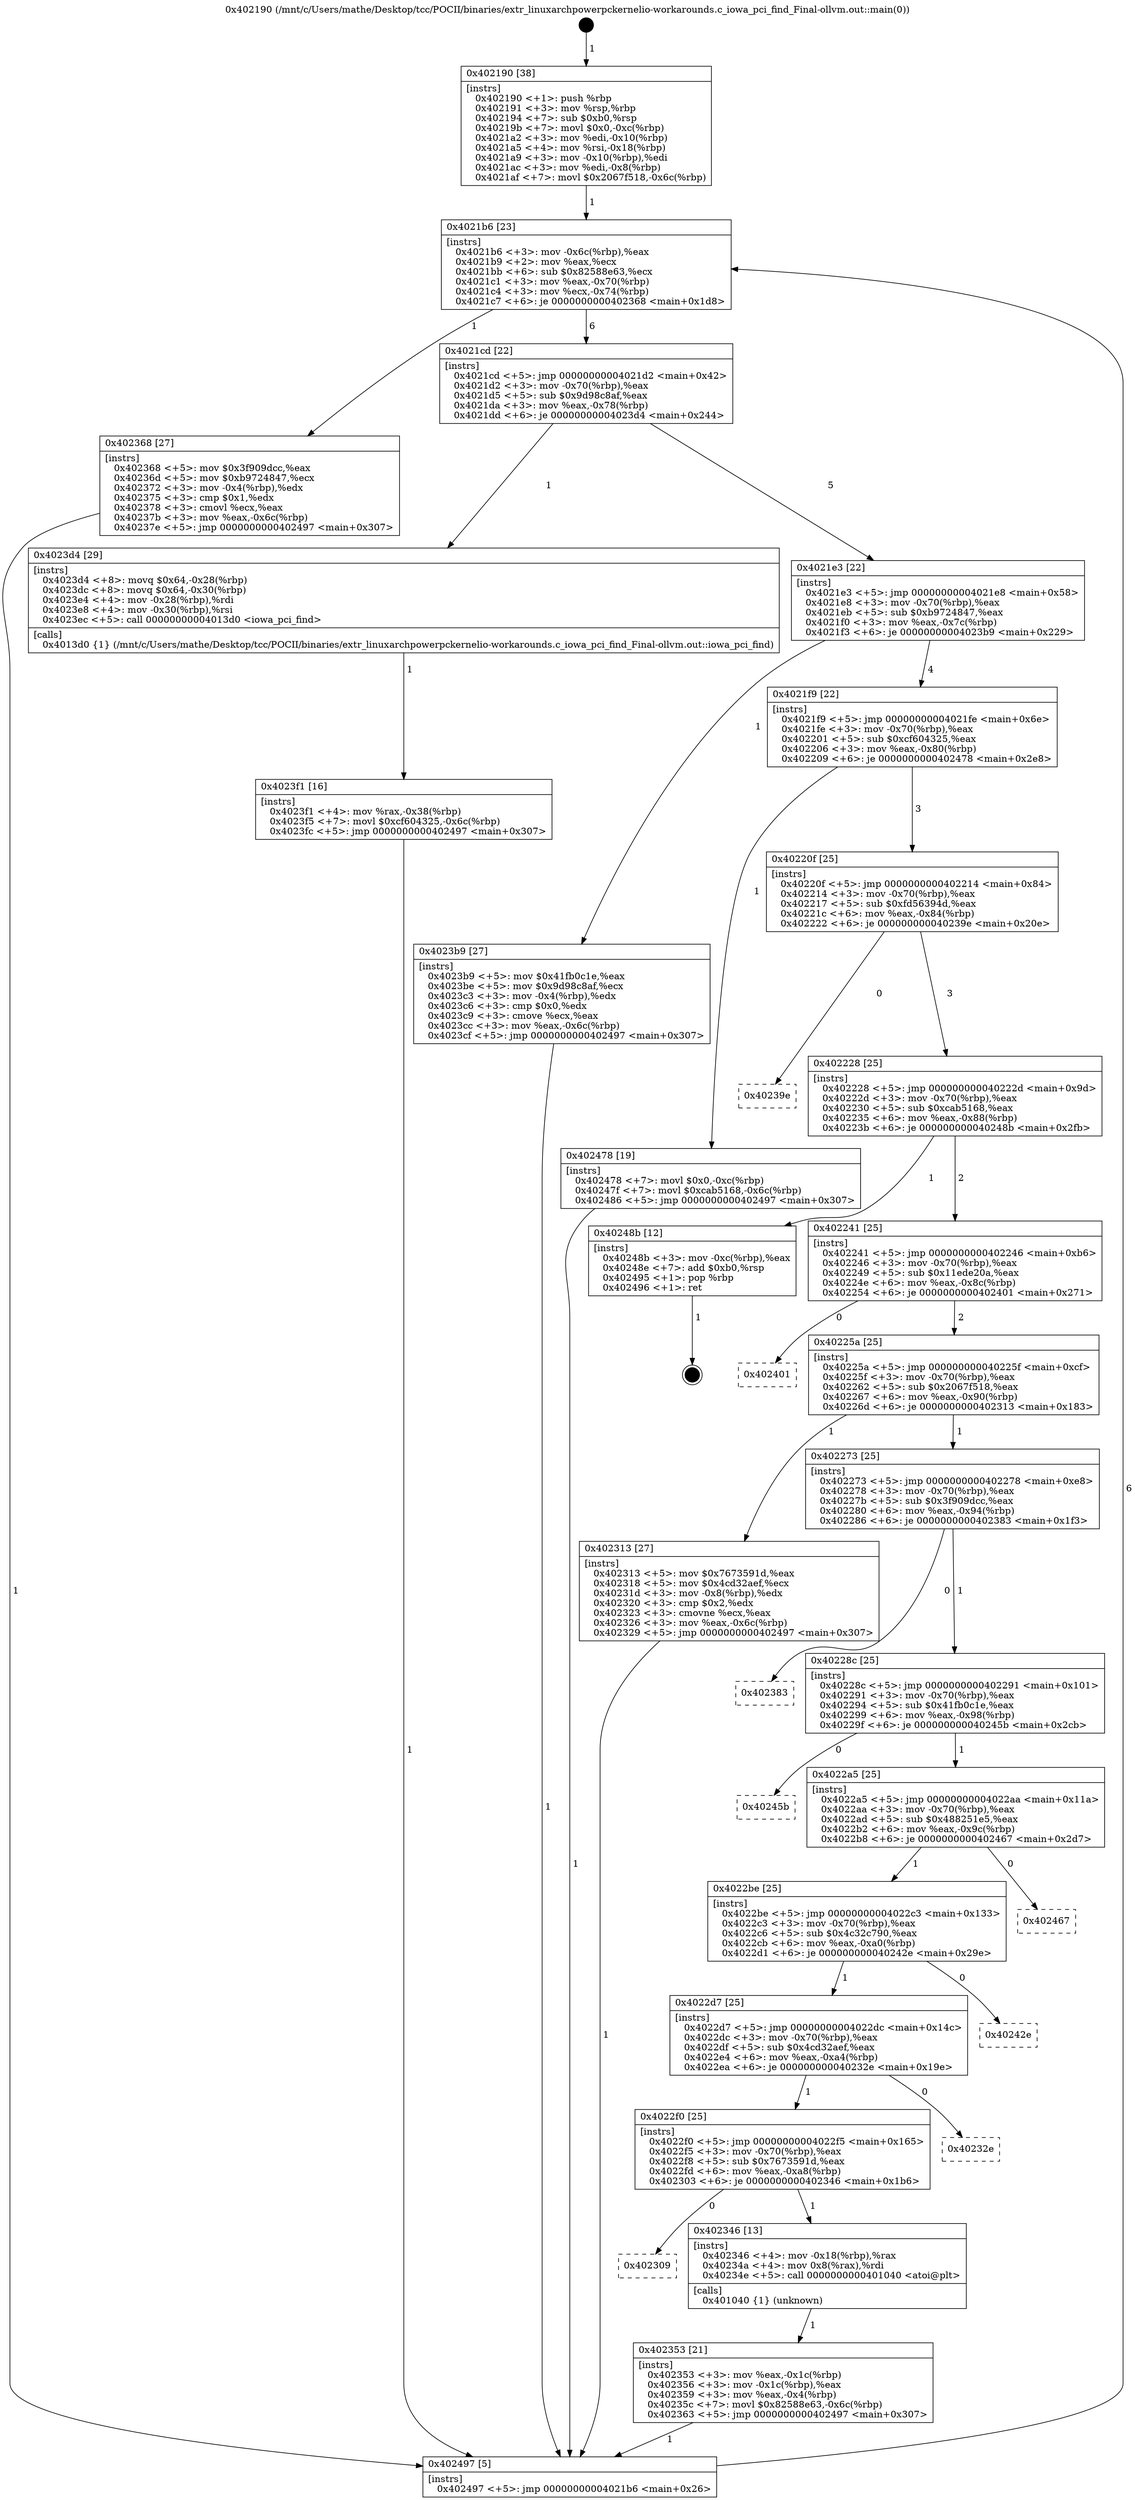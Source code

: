 digraph "0x402190" {
  label = "0x402190 (/mnt/c/Users/mathe/Desktop/tcc/POCII/binaries/extr_linuxarchpowerpckernelio-workarounds.c_iowa_pci_find_Final-ollvm.out::main(0))"
  labelloc = "t"
  node[shape=record]

  Entry [label="",width=0.3,height=0.3,shape=circle,fillcolor=black,style=filled]
  "0x4021b6" [label="{
     0x4021b6 [23]\l
     | [instrs]\l
     &nbsp;&nbsp;0x4021b6 \<+3\>: mov -0x6c(%rbp),%eax\l
     &nbsp;&nbsp;0x4021b9 \<+2\>: mov %eax,%ecx\l
     &nbsp;&nbsp;0x4021bb \<+6\>: sub $0x82588e63,%ecx\l
     &nbsp;&nbsp;0x4021c1 \<+3\>: mov %eax,-0x70(%rbp)\l
     &nbsp;&nbsp;0x4021c4 \<+3\>: mov %ecx,-0x74(%rbp)\l
     &nbsp;&nbsp;0x4021c7 \<+6\>: je 0000000000402368 \<main+0x1d8\>\l
  }"]
  "0x402368" [label="{
     0x402368 [27]\l
     | [instrs]\l
     &nbsp;&nbsp;0x402368 \<+5\>: mov $0x3f909dcc,%eax\l
     &nbsp;&nbsp;0x40236d \<+5\>: mov $0xb9724847,%ecx\l
     &nbsp;&nbsp;0x402372 \<+3\>: mov -0x4(%rbp),%edx\l
     &nbsp;&nbsp;0x402375 \<+3\>: cmp $0x1,%edx\l
     &nbsp;&nbsp;0x402378 \<+3\>: cmovl %ecx,%eax\l
     &nbsp;&nbsp;0x40237b \<+3\>: mov %eax,-0x6c(%rbp)\l
     &nbsp;&nbsp;0x40237e \<+5\>: jmp 0000000000402497 \<main+0x307\>\l
  }"]
  "0x4021cd" [label="{
     0x4021cd [22]\l
     | [instrs]\l
     &nbsp;&nbsp;0x4021cd \<+5\>: jmp 00000000004021d2 \<main+0x42\>\l
     &nbsp;&nbsp;0x4021d2 \<+3\>: mov -0x70(%rbp),%eax\l
     &nbsp;&nbsp;0x4021d5 \<+5\>: sub $0x9d98c8af,%eax\l
     &nbsp;&nbsp;0x4021da \<+3\>: mov %eax,-0x78(%rbp)\l
     &nbsp;&nbsp;0x4021dd \<+6\>: je 00000000004023d4 \<main+0x244\>\l
  }"]
  Exit [label="",width=0.3,height=0.3,shape=circle,fillcolor=black,style=filled,peripheries=2]
  "0x4023d4" [label="{
     0x4023d4 [29]\l
     | [instrs]\l
     &nbsp;&nbsp;0x4023d4 \<+8\>: movq $0x64,-0x28(%rbp)\l
     &nbsp;&nbsp;0x4023dc \<+8\>: movq $0x64,-0x30(%rbp)\l
     &nbsp;&nbsp;0x4023e4 \<+4\>: mov -0x28(%rbp),%rdi\l
     &nbsp;&nbsp;0x4023e8 \<+4\>: mov -0x30(%rbp),%rsi\l
     &nbsp;&nbsp;0x4023ec \<+5\>: call 00000000004013d0 \<iowa_pci_find\>\l
     | [calls]\l
     &nbsp;&nbsp;0x4013d0 \{1\} (/mnt/c/Users/mathe/Desktop/tcc/POCII/binaries/extr_linuxarchpowerpckernelio-workarounds.c_iowa_pci_find_Final-ollvm.out::iowa_pci_find)\l
  }"]
  "0x4021e3" [label="{
     0x4021e3 [22]\l
     | [instrs]\l
     &nbsp;&nbsp;0x4021e3 \<+5\>: jmp 00000000004021e8 \<main+0x58\>\l
     &nbsp;&nbsp;0x4021e8 \<+3\>: mov -0x70(%rbp),%eax\l
     &nbsp;&nbsp;0x4021eb \<+5\>: sub $0xb9724847,%eax\l
     &nbsp;&nbsp;0x4021f0 \<+3\>: mov %eax,-0x7c(%rbp)\l
     &nbsp;&nbsp;0x4021f3 \<+6\>: je 00000000004023b9 \<main+0x229\>\l
  }"]
  "0x4023f1" [label="{
     0x4023f1 [16]\l
     | [instrs]\l
     &nbsp;&nbsp;0x4023f1 \<+4\>: mov %rax,-0x38(%rbp)\l
     &nbsp;&nbsp;0x4023f5 \<+7\>: movl $0xcf604325,-0x6c(%rbp)\l
     &nbsp;&nbsp;0x4023fc \<+5\>: jmp 0000000000402497 \<main+0x307\>\l
  }"]
  "0x4023b9" [label="{
     0x4023b9 [27]\l
     | [instrs]\l
     &nbsp;&nbsp;0x4023b9 \<+5\>: mov $0x41fb0c1e,%eax\l
     &nbsp;&nbsp;0x4023be \<+5\>: mov $0x9d98c8af,%ecx\l
     &nbsp;&nbsp;0x4023c3 \<+3\>: mov -0x4(%rbp),%edx\l
     &nbsp;&nbsp;0x4023c6 \<+3\>: cmp $0x0,%edx\l
     &nbsp;&nbsp;0x4023c9 \<+3\>: cmove %ecx,%eax\l
     &nbsp;&nbsp;0x4023cc \<+3\>: mov %eax,-0x6c(%rbp)\l
     &nbsp;&nbsp;0x4023cf \<+5\>: jmp 0000000000402497 \<main+0x307\>\l
  }"]
  "0x4021f9" [label="{
     0x4021f9 [22]\l
     | [instrs]\l
     &nbsp;&nbsp;0x4021f9 \<+5\>: jmp 00000000004021fe \<main+0x6e\>\l
     &nbsp;&nbsp;0x4021fe \<+3\>: mov -0x70(%rbp),%eax\l
     &nbsp;&nbsp;0x402201 \<+5\>: sub $0xcf604325,%eax\l
     &nbsp;&nbsp;0x402206 \<+3\>: mov %eax,-0x80(%rbp)\l
     &nbsp;&nbsp;0x402209 \<+6\>: je 0000000000402478 \<main+0x2e8\>\l
  }"]
  "0x402353" [label="{
     0x402353 [21]\l
     | [instrs]\l
     &nbsp;&nbsp;0x402353 \<+3\>: mov %eax,-0x1c(%rbp)\l
     &nbsp;&nbsp;0x402356 \<+3\>: mov -0x1c(%rbp),%eax\l
     &nbsp;&nbsp;0x402359 \<+3\>: mov %eax,-0x4(%rbp)\l
     &nbsp;&nbsp;0x40235c \<+7\>: movl $0x82588e63,-0x6c(%rbp)\l
     &nbsp;&nbsp;0x402363 \<+5\>: jmp 0000000000402497 \<main+0x307\>\l
  }"]
  "0x402478" [label="{
     0x402478 [19]\l
     | [instrs]\l
     &nbsp;&nbsp;0x402478 \<+7\>: movl $0x0,-0xc(%rbp)\l
     &nbsp;&nbsp;0x40247f \<+7\>: movl $0xcab5168,-0x6c(%rbp)\l
     &nbsp;&nbsp;0x402486 \<+5\>: jmp 0000000000402497 \<main+0x307\>\l
  }"]
  "0x40220f" [label="{
     0x40220f [25]\l
     | [instrs]\l
     &nbsp;&nbsp;0x40220f \<+5\>: jmp 0000000000402214 \<main+0x84\>\l
     &nbsp;&nbsp;0x402214 \<+3\>: mov -0x70(%rbp),%eax\l
     &nbsp;&nbsp;0x402217 \<+5\>: sub $0xfd56394d,%eax\l
     &nbsp;&nbsp;0x40221c \<+6\>: mov %eax,-0x84(%rbp)\l
     &nbsp;&nbsp;0x402222 \<+6\>: je 000000000040239e \<main+0x20e\>\l
  }"]
  "0x402309" [label="{
     0x402309\l
  }", style=dashed]
  "0x40239e" [label="{
     0x40239e\l
  }", style=dashed]
  "0x402228" [label="{
     0x402228 [25]\l
     | [instrs]\l
     &nbsp;&nbsp;0x402228 \<+5\>: jmp 000000000040222d \<main+0x9d\>\l
     &nbsp;&nbsp;0x40222d \<+3\>: mov -0x70(%rbp),%eax\l
     &nbsp;&nbsp;0x402230 \<+5\>: sub $0xcab5168,%eax\l
     &nbsp;&nbsp;0x402235 \<+6\>: mov %eax,-0x88(%rbp)\l
     &nbsp;&nbsp;0x40223b \<+6\>: je 000000000040248b \<main+0x2fb\>\l
  }"]
  "0x402346" [label="{
     0x402346 [13]\l
     | [instrs]\l
     &nbsp;&nbsp;0x402346 \<+4\>: mov -0x18(%rbp),%rax\l
     &nbsp;&nbsp;0x40234a \<+4\>: mov 0x8(%rax),%rdi\l
     &nbsp;&nbsp;0x40234e \<+5\>: call 0000000000401040 \<atoi@plt\>\l
     | [calls]\l
     &nbsp;&nbsp;0x401040 \{1\} (unknown)\l
  }"]
  "0x40248b" [label="{
     0x40248b [12]\l
     | [instrs]\l
     &nbsp;&nbsp;0x40248b \<+3\>: mov -0xc(%rbp),%eax\l
     &nbsp;&nbsp;0x40248e \<+7\>: add $0xb0,%rsp\l
     &nbsp;&nbsp;0x402495 \<+1\>: pop %rbp\l
     &nbsp;&nbsp;0x402496 \<+1\>: ret\l
  }"]
  "0x402241" [label="{
     0x402241 [25]\l
     | [instrs]\l
     &nbsp;&nbsp;0x402241 \<+5\>: jmp 0000000000402246 \<main+0xb6\>\l
     &nbsp;&nbsp;0x402246 \<+3\>: mov -0x70(%rbp),%eax\l
     &nbsp;&nbsp;0x402249 \<+5\>: sub $0x11ede20a,%eax\l
     &nbsp;&nbsp;0x40224e \<+6\>: mov %eax,-0x8c(%rbp)\l
     &nbsp;&nbsp;0x402254 \<+6\>: je 0000000000402401 \<main+0x271\>\l
  }"]
  "0x4022f0" [label="{
     0x4022f0 [25]\l
     | [instrs]\l
     &nbsp;&nbsp;0x4022f0 \<+5\>: jmp 00000000004022f5 \<main+0x165\>\l
     &nbsp;&nbsp;0x4022f5 \<+3\>: mov -0x70(%rbp),%eax\l
     &nbsp;&nbsp;0x4022f8 \<+5\>: sub $0x7673591d,%eax\l
     &nbsp;&nbsp;0x4022fd \<+6\>: mov %eax,-0xa8(%rbp)\l
     &nbsp;&nbsp;0x402303 \<+6\>: je 0000000000402346 \<main+0x1b6\>\l
  }"]
  "0x402401" [label="{
     0x402401\l
  }", style=dashed]
  "0x40225a" [label="{
     0x40225a [25]\l
     | [instrs]\l
     &nbsp;&nbsp;0x40225a \<+5\>: jmp 000000000040225f \<main+0xcf\>\l
     &nbsp;&nbsp;0x40225f \<+3\>: mov -0x70(%rbp),%eax\l
     &nbsp;&nbsp;0x402262 \<+5\>: sub $0x2067f518,%eax\l
     &nbsp;&nbsp;0x402267 \<+6\>: mov %eax,-0x90(%rbp)\l
     &nbsp;&nbsp;0x40226d \<+6\>: je 0000000000402313 \<main+0x183\>\l
  }"]
  "0x40232e" [label="{
     0x40232e\l
  }", style=dashed]
  "0x402313" [label="{
     0x402313 [27]\l
     | [instrs]\l
     &nbsp;&nbsp;0x402313 \<+5\>: mov $0x7673591d,%eax\l
     &nbsp;&nbsp;0x402318 \<+5\>: mov $0x4cd32aef,%ecx\l
     &nbsp;&nbsp;0x40231d \<+3\>: mov -0x8(%rbp),%edx\l
     &nbsp;&nbsp;0x402320 \<+3\>: cmp $0x2,%edx\l
     &nbsp;&nbsp;0x402323 \<+3\>: cmovne %ecx,%eax\l
     &nbsp;&nbsp;0x402326 \<+3\>: mov %eax,-0x6c(%rbp)\l
     &nbsp;&nbsp;0x402329 \<+5\>: jmp 0000000000402497 \<main+0x307\>\l
  }"]
  "0x402273" [label="{
     0x402273 [25]\l
     | [instrs]\l
     &nbsp;&nbsp;0x402273 \<+5\>: jmp 0000000000402278 \<main+0xe8\>\l
     &nbsp;&nbsp;0x402278 \<+3\>: mov -0x70(%rbp),%eax\l
     &nbsp;&nbsp;0x40227b \<+5\>: sub $0x3f909dcc,%eax\l
     &nbsp;&nbsp;0x402280 \<+6\>: mov %eax,-0x94(%rbp)\l
     &nbsp;&nbsp;0x402286 \<+6\>: je 0000000000402383 \<main+0x1f3\>\l
  }"]
  "0x402497" [label="{
     0x402497 [5]\l
     | [instrs]\l
     &nbsp;&nbsp;0x402497 \<+5\>: jmp 00000000004021b6 \<main+0x26\>\l
  }"]
  "0x402190" [label="{
     0x402190 [38]\l
     | [instrs]\l
     &nbsp;&nbsp;0x402190 \<+1\>: push %rbp\l
     &nbsp;&nbsp;0x402191 \<+3\>: mov %rsp,%rbp\l
     &nbsp;&nbsp;0x402194 \<+7\>: sub $0xb0,%rsp\l
     &nbsp;&nbsp;0x40219b \<+7\>: movl $0x0,-0xc(%rbp)\l
     &nbsp;&nbsp;0x4021a2 \<+3\>: mov %edi,-0x10(%rbp)\l
     &nbsp;&nbsp;0x4021a5 \<+4\>: mov %rsi,-0x18(%rbp)\l
     &nbsp;&nbsp;0x4021a9 \<+3\>: mov -0x10(%rbp),%edi\l
     &nbsp;&nbsp;0x4021ac \<+3\>: mov %edi,-0x8(%rbp)\l
     &nbsp;&nbsp;0x4021af \<+7\>: movl $0x2067f518,-0x6c(%rbp)\l
  }"]
  "0x4022d7" [label="{
     0x4022d7 [25]\l
     | [instrs]\l
     &nbsp;&nbsp;0x4022d7 \<+5\>: jmp 00000000004022dc \<main+0x14c\>\l
     &nbsp;&nbsp;0x4022dc \<+3\>: mov -0x70(%rbp),%eax\l
     &nbsp;&nbsp;0x4022df \<+5\>: sub $0x4cd32aef,%eax\l
     &nbsp;&nbsp;0x4022e4 \<+6\>: mov %eax,-0xa4(%rbp)\l
     &nbsp;&nbsp;0x4022ea \<+6\>: je 000000000040232e \<main+0x19e\>\l
  }"]
  "0x402383" [label="{
     0x402383\l
  }", style=dashed]
  "0x40228c" [label="{
     0x40228c [25]\l
     | [instrs]\l
     &nbsp;&nbsp;0x40228c \<+5\>: jmp 0000000000402291 \<main+0x101\>\l
     &nbsp;&nbsp;0x402291 \<+3\>: mov -0x70(%rbp),%eax\l
     &nbsp;&nbsp;0x402294 \<+5\>: sub $0x41fb0c1e,%eax\l
     &nbsp;&nbsp;0x402299 \<+6\>: mov %eax,-0x98(%rbp)\l
     &nbsp;&nbsp;0x40229f \<+6\>: je 000000000040245b \<main+0x2cb\>\l
  }"]
  "0x40242e" [label="{
     0x40242e\l
  }", style=dashed]
  "0x40245b" [label="{
     0x40245b\l
  }", style=dashed]
  "0x4022a5" [label="{
     0x4022a5 [25]\l
     | [instrs]\l
     &nbsp;&nbsp;0x4022a5 \<+5\>: jmp 00000000004022aa \<main+0x11a\>\l
     &nbsp;&nbsp;0x4022aa \<+3\>: mov -0x70(%rbp),%eax\l
     &nbsp;&nbsp;0x4022ad \<+5\>: sub $0x488251e5,%eax\l
     &nbsp;&nbsp;0x4022b2 \<+6\>: mov %eax,-0x9c(%rbp)\l
     &nbsp;&nbsp;0x4022b8 \<+6\>: je 0000000000402467 \<main+0x2d7\>\l
  }"]
  "0x4022be" [label="{
     0x4022be [25]\l
     | [instrs]\l
     &nbsp;&nbsp;0x4022be \<+5\>: jmp 00000000004022c3 \<main+0x133\>\l
     &nbsp;&nbsp;0x4022c3 \<+3\>: mov -0x70(%rbp),%eax\l
     &nbsp;&nbsp;0x4022c6 \<+5\>: sub $0x4c32c790,%eax\l
     &nbsp;&nbsp;0x4022cb \<+6\>: mov %eax,-0xa0(%rbp)\l
     &nbsp;&nbsp;0x4022d1 \<+6\>: je 000000000040242e \<main+0x29e\>\l
  }"]
  "0x402467" [label="{
     0x402467\l
  }", style=dashed]
  Entry -> "0x402190" [label=" 1"]
  "0x4021b6" -> "0x402368" [label=" 1"]
  "0x4021b6" -> "0x4021cd" [label=" 6"]
  "0x40248b" -> Exit [label=" 1"]
  "0x4021cd" -> "0x4023d4" [label=" 1"]
  "0x4021cd" -> "0x4021e3" [label=" 5"]
  "0x402478" -> "0x402497" [label=" 1"]
  "0x4021e3" -> "0x4023b9" [label=" 1"]
  "0x4021e3" -> "0x4021f9" [label=" 4"]
  "0x4023f1" -> "0x402497" [label=" 1"]
  "0x4021f9" -> "0x402478" [label=" 1"]
  "0x4021f9" -> "0x40220f" [label=" 3"]
  "0x4023d4" -> "0x4023f1" [label=" 1"]
  "0x40220f" -> "0x40239e" [label=" 0"]
  "0x40220f" -> "0x402228" [label=" 3"]
  "0x4023b9" -> "0x402497" [label=" 1"]
  "0x402228" -> "0x40248b" [label=" 1"]
  "0x402228" -> "0x402241" [label=" 2"]
  "0x402368" -> "0x402497" [label=" 1"]
  "0x402241" -> "0x402401" [label=" 0"]
  "0x402241" -> "0x40225a" [label=" 2"]
  "0x402346" -> "0x402353" [label=" 1"]
  "0x40225a" -> "0x402313" [label=" 1"]
  "0x40225a" -> "0x402273" [label=" 1"]
  "0x402313" -> "0x402497" [label=" 1"]
  "0x402190" -> "0x4021b6" [label=" 1"]
  "0x402497" -> "0x4021b6" [label=" 6"]
  "0x4022f0" -> "0x402309" [label=" 0"]
  "0x402273" -> "0x402383" [label=" 0"]
  "0x402273" -> "0x40228c" [label=" 1"]
  "0x402353" -> "0x402497" [label=" 1"]
  "0x40228c" -> "0x40245b" [label=" 0"]
  "0x40228c" -> "0x4022a5" [label=" 1"]
  "0x4022d7" -> "0x4022f0" [label=" 1"]
  "0x4022a5" -> "0x402467" [label=" 0"]
  "0x4022a5" -> "0x4022be" [label=" 1"]
  "0x4022d7" -> "0x40232e" [label=" 0"]
  "0x4022be" -> "0x40242e" [label=" 0"]
  "0x4022be" -> "0x4022d7" [label=" 1"]
  "0x4022f0" -> "0x402346" [label=" 1"]
}
